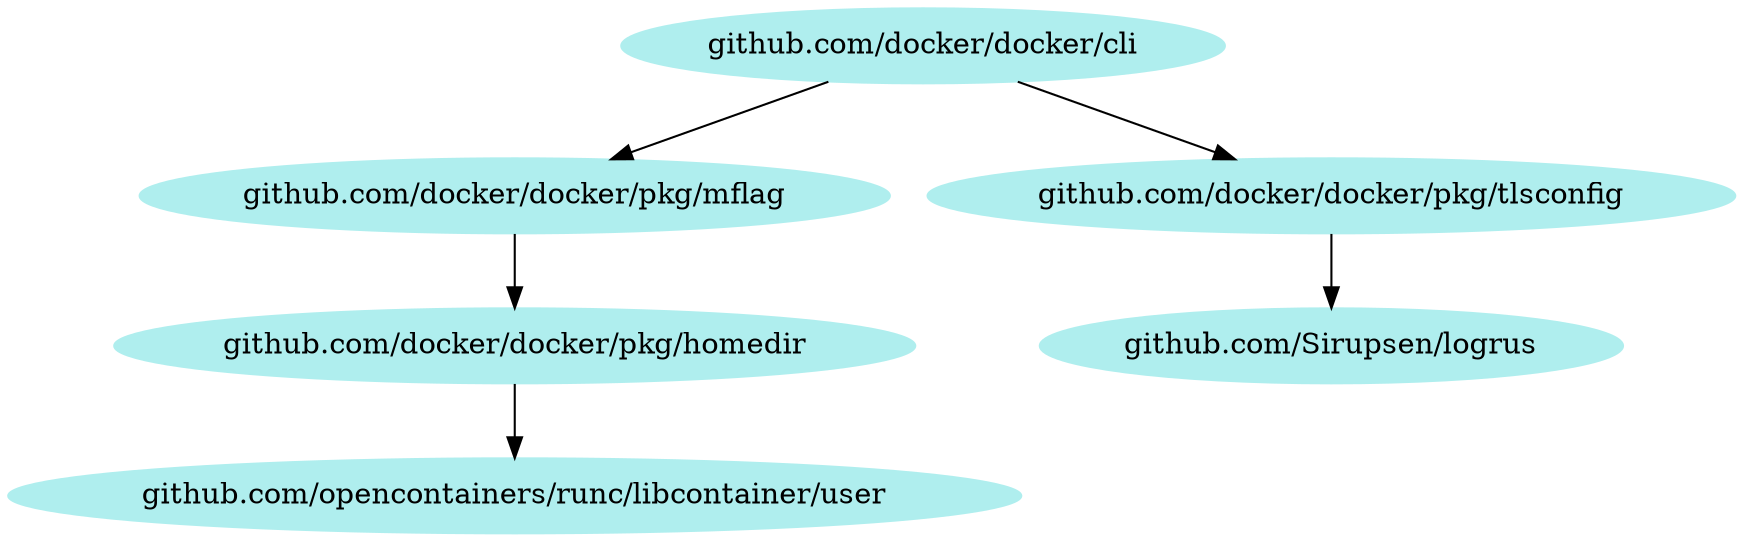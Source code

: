 digraph godep {
0 [label="github.com/docker/docker/cli" style="filled" color="paleturquoise"];
0 -> 1;
0 -> 2;
1 [label="github.com/docker/docker/pkg/mflag" style="filled" color="paleturquoise"];
1 -> 3;
3 [label="github.com/docker/docker/pkg/homedir" style="filled" color="paleturquoise"];
3 -> 4;
4 [label="github.com/opencontainers/runc/libcontainer/user" style="filled" color="paleturquoise"];
2 [label="github.com/docker/docker/pkg/tlsconfig" style="filled" color="paleturquoise"];
2 -> 5;
5 [label="github.com/Sirupsen/logrus" style="filled" color="paleturquoise"];
}

